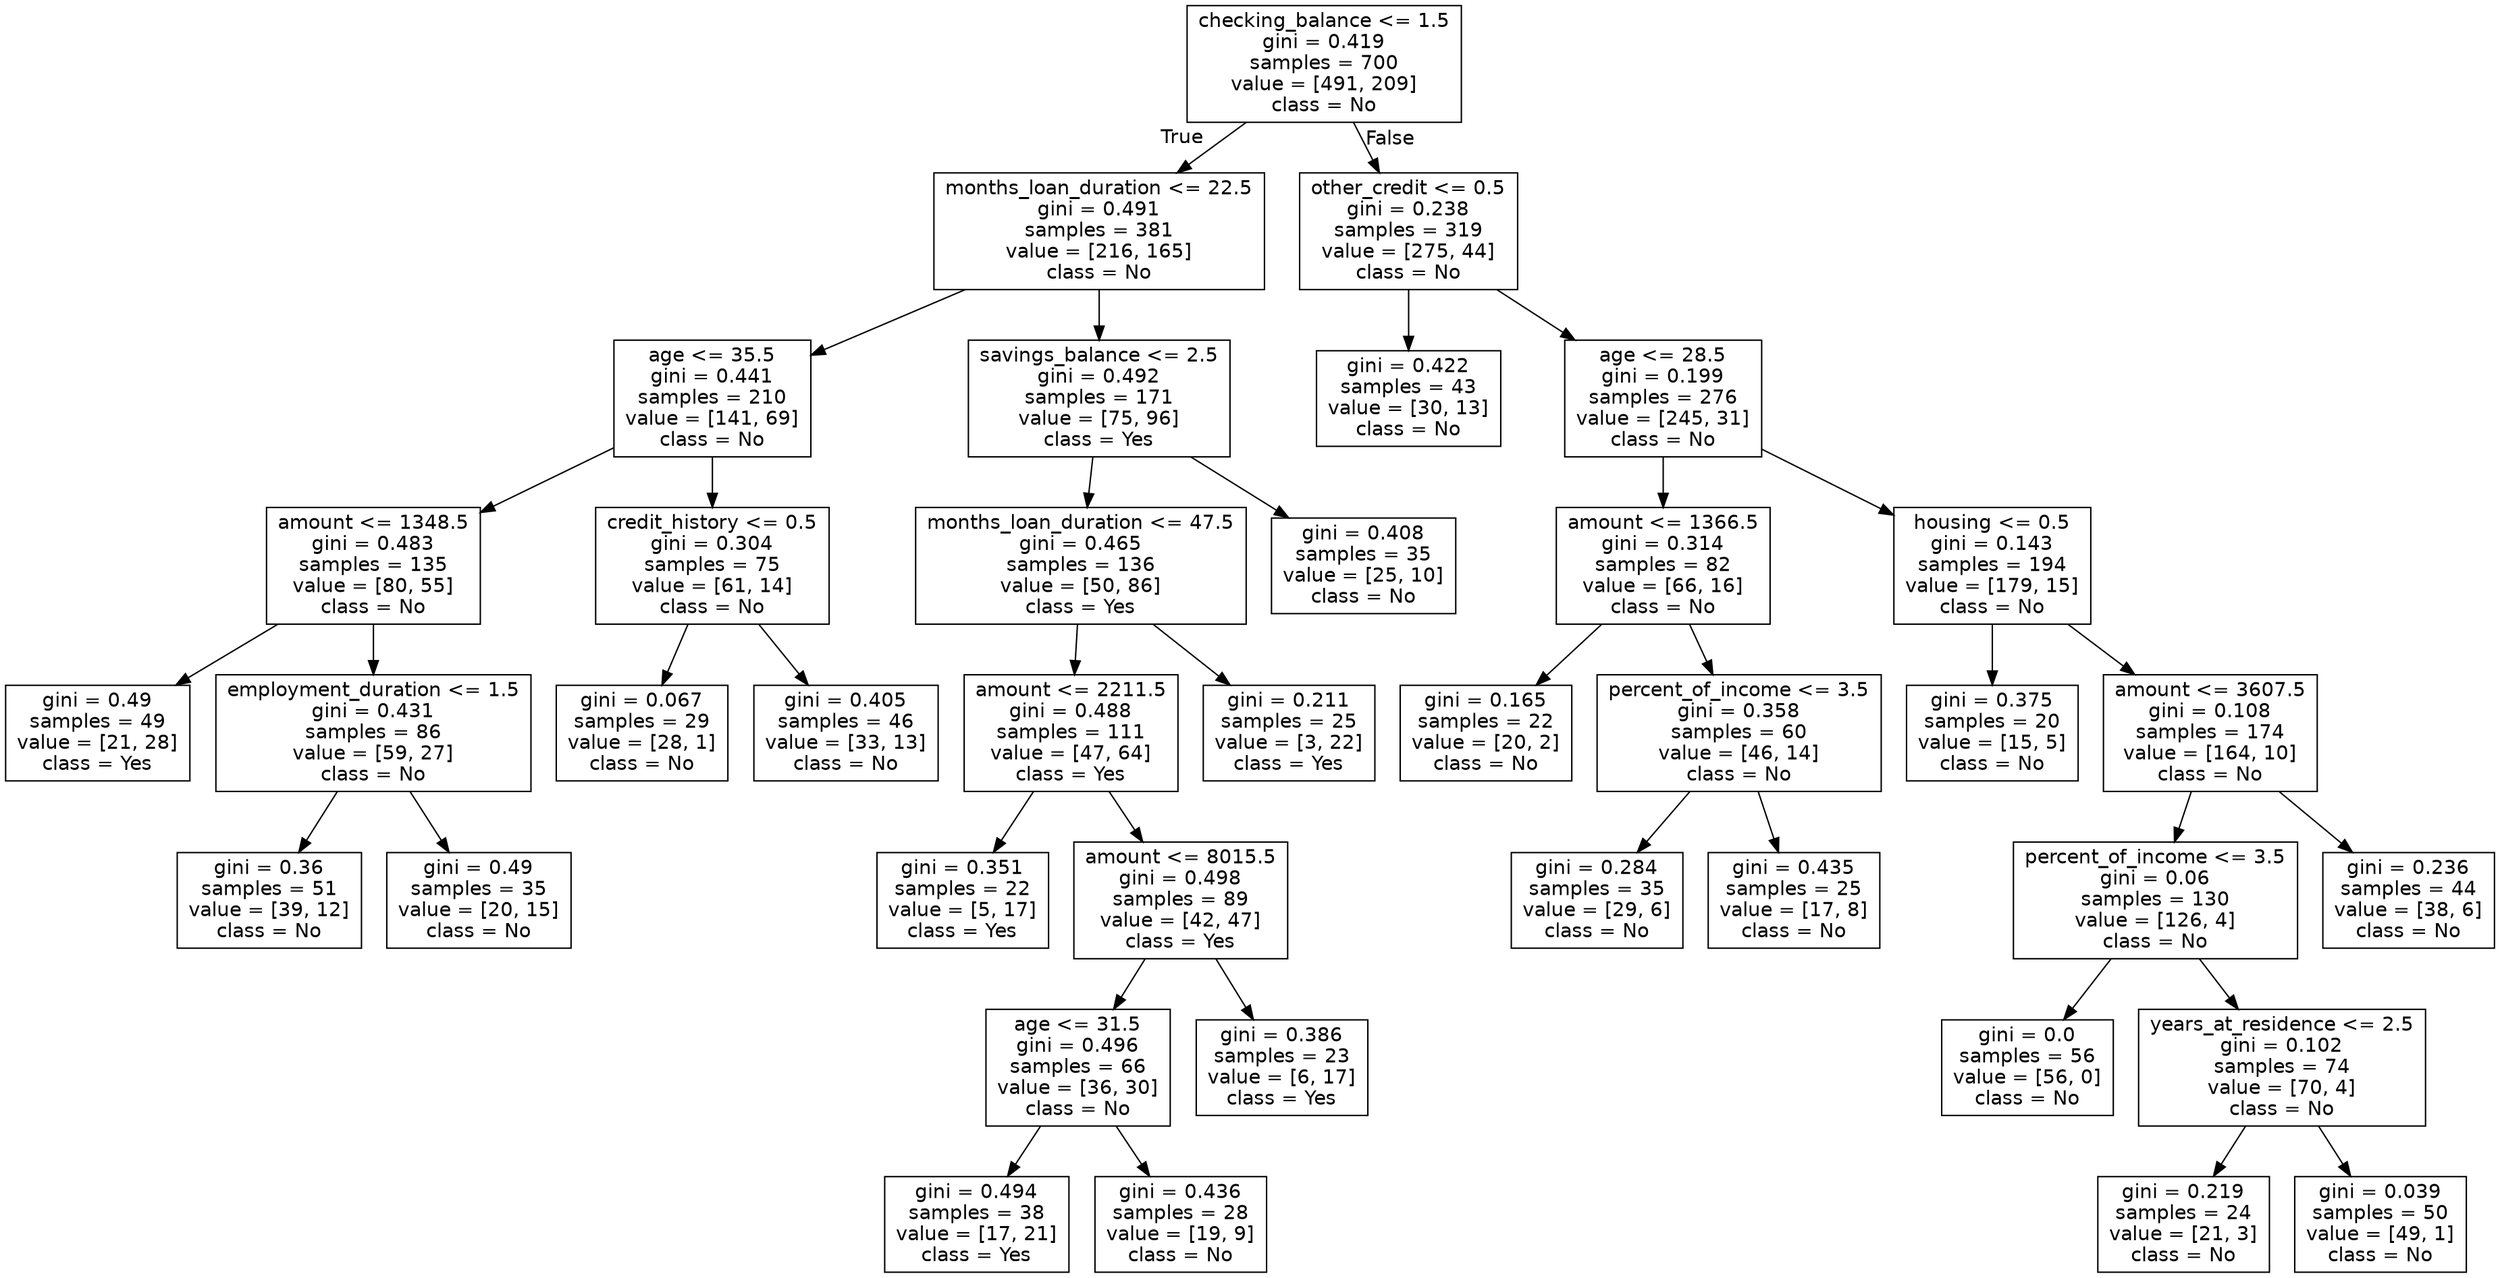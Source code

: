 digraph Tree {
node [shape=box, fontname="helvetica"] ;
edge [fontname="helvetica"] ;
0 [label="checking_balance <= 1.5\ngini = 0.419\nsamples = 700\nvalue = [491, 209]\nclass = No"] ;
1 [label="months_loan_duration <= 22.5\ngini = 0.491\nsamples = 381\nvalue = [216, 165]\nclass = No"] ;
0 -> 1 [labeldistance=2.5, labelangle=45, headlabel="True"] ;
2 [label="age <= 35.5\ngini = 0.441\nsamples = 210\nvalue = [141, 69]\nclass = No"] ;
1 -> 2 ;
3 [label="amount <= 1348.5\ngini = 0.483\nsamples = 135\nvalue = [80, 55]\nclass = No"] ;
2 -> 3 ;
4 [label="gini = 0.49\nsamples = 49\nvalue = [21, 28]\nclass = Yes"] ;
3 -> 4 ;
5 [label="employment_duration <= 1.5\ngini = 0.431\nsamples = 86\nvalue = [59, 27]\nclass = No"] ;
3 -> 5 ;
6 [label="gini = 0.36\nsamples = 51\nvalue = [39, 12]\nclass = No"] ;
5 -> 6 ;
7 [label="gini = 0.49\nsamples = 35\nvalue = [20, 15]\nclass = No"] ;
5 -> 7 ;
8 [label="credit_history <= 0.5\ngini = 0.304\nsamples = 75\nvalue = [61, 14]\nclass = No"] ;
2 -> 8 ;
9 [label="gini = 0.067\nsamples = 29\nvalue = [28, 1]\nclass = No"] ;
8 -> 9 ;
10 [label="gini = 0.405\nsamples = 46\nvalue = [33, 13]\nclass = No"] ;
8 -> 10 ;
11 [label="savings_balance <= 2.5\ngini = 0.492\nsamples = 171\nvalue = [75, 96]\nclass = Yes"] ;
1 -> 11 ;
12 [label="months_loan_duration <= 47.5\ngini = 0.465\nsamples = 136\nvalue = [50, 86]\nclass = Yes"] ;
11 -> 12 ;
13 [label="amount <= 2211.5\ngini = 0.488\nsamples = 111\nvalue = [47, 64]\nclass = Yes"] ;
12 -> 13 ;
14 [label="gini = 0.351\nsamples = 22\nvalue = [5, 17]\nclass = Yes"] ;
13 -> 14 ;
15 [label="amount <= 8015.5\ngini = 0.498\nsamples = 89\nvalue = [42, 47]\nclass = Yes"] ;
13 -> 15 ;
16 [label="age <= 31.5\ngini = 0.496\nsamples = 66\nvalue = [36, 30]\nclass = No"] ;
15 -> 16 ;
17 [label="gini = 0.494\nsamples = 38\nvalue = [17, 21]\nclass = Yes"] ;
16 -> 17 ;
18 [label="gini = 0.436\nsamples = 28\nvalue = [19, 9]\nclass = No"] ;
16 -> 18 ;
19 [label="gini = 0.386\nsamples = 23\nvalue = [6, 17]\nclass = Yes"] ;
15 -> 19 ;
20 [label="gini = 0.211\nsamples = 25\nvalue = [3, 22]\nclass = Yes"] ;
12 -> 20 ;
21 [label="gini = 0.408\nsamples = 35\nvalue = [25, 10]\nclass = No"] ;
11 -> 21 ;
22 [label="other_credit <= 0.5\ngini = 0.238\nsamples = 319\nvalue = [275, 44]\nclass = No"] ;
0 -> 22 [labeldistance=2.5, labelangle=-45, headlabel="False"] ;
23 [label="gini = 0.422\nsamples = 43\nvalue = [30, 13]\nclass = No"] ;
22 -> 23 ;
24 [label="age <= 28.5\ngini = 0.199\nsamples = 276\nvalue = [245, 31]\nclass = No"] ;
22 -> 24 ;
25 [label="amount <= 1366.5\ngini = 0.314\nsamples = 82\nvalue = [66, 16]\nclass = No"] ;
24 -> 25 ;
26 [label="gini = 0.165\nsamples = 22\nvalue = [20, 2]\nclass = No"] ;
25 -> 26 ;
27 [label="percent_of_income <= 3.5\ngini = 0.358\nsamples = 60\nvalue = [46, 14]\nclass = No"] ;
25 -> 27 ;
28 [label="gini = 0.284\nsamples = 35\nvalue = [29, 6]\nclass = No"] ;
27 -> 28 ;
29 [label="gini = 0.435\nsamples = 25\nvalue = [17, 8]\nclass = No"] ;
27 -> 29 ;
30 [label="housing <= 0.5\ngini = 0.143\nsamples = 194\nvalue = [179, 15]\nclass = No"] ;
24 -> 30 ;
31 [label="gini = 0.375\nsamples = 20\nvalue = [15, 5]\nclass = No"] ;
30 -> 31 ;
32 [label="amount <= 3607.5\ngini = 0.108\nsamples = 174\nvalue = [164, 10]\nclass = No"] ;
30 -> 32 ;
33 [label="percent_of_income <= 3.5\ngini = 0.06\nsamples = 130\nvalue = [126, 4]\nclass = No"] ;
32 -> 33 ;
34 [label="gini = 0.0\nsamples = 56\nvalue = [56, 0]\nclass = No"] ;
33 -> 34 ;
35 [label="years_at_residence <= 2.5\ngini = 0.102\nsamples = 74\nvalue = [70, 4]\nclass = No"] ;
33 -> 35 ;
36 [label="gini = 0.219\nsamples = 24\nvalue = [21, 3]\nclass = No"] ;
35 -> 36 ;
37 [label="gini = 0.039\nsamples = 50\nvalue = [49, 1]\nclass = No"] ;
35 -> 37 ;
38 [label="gini = 0.236\nsamples = 44\nvalue = [38, 6]\nclass = No"] ;
32 -> 38 ;
}